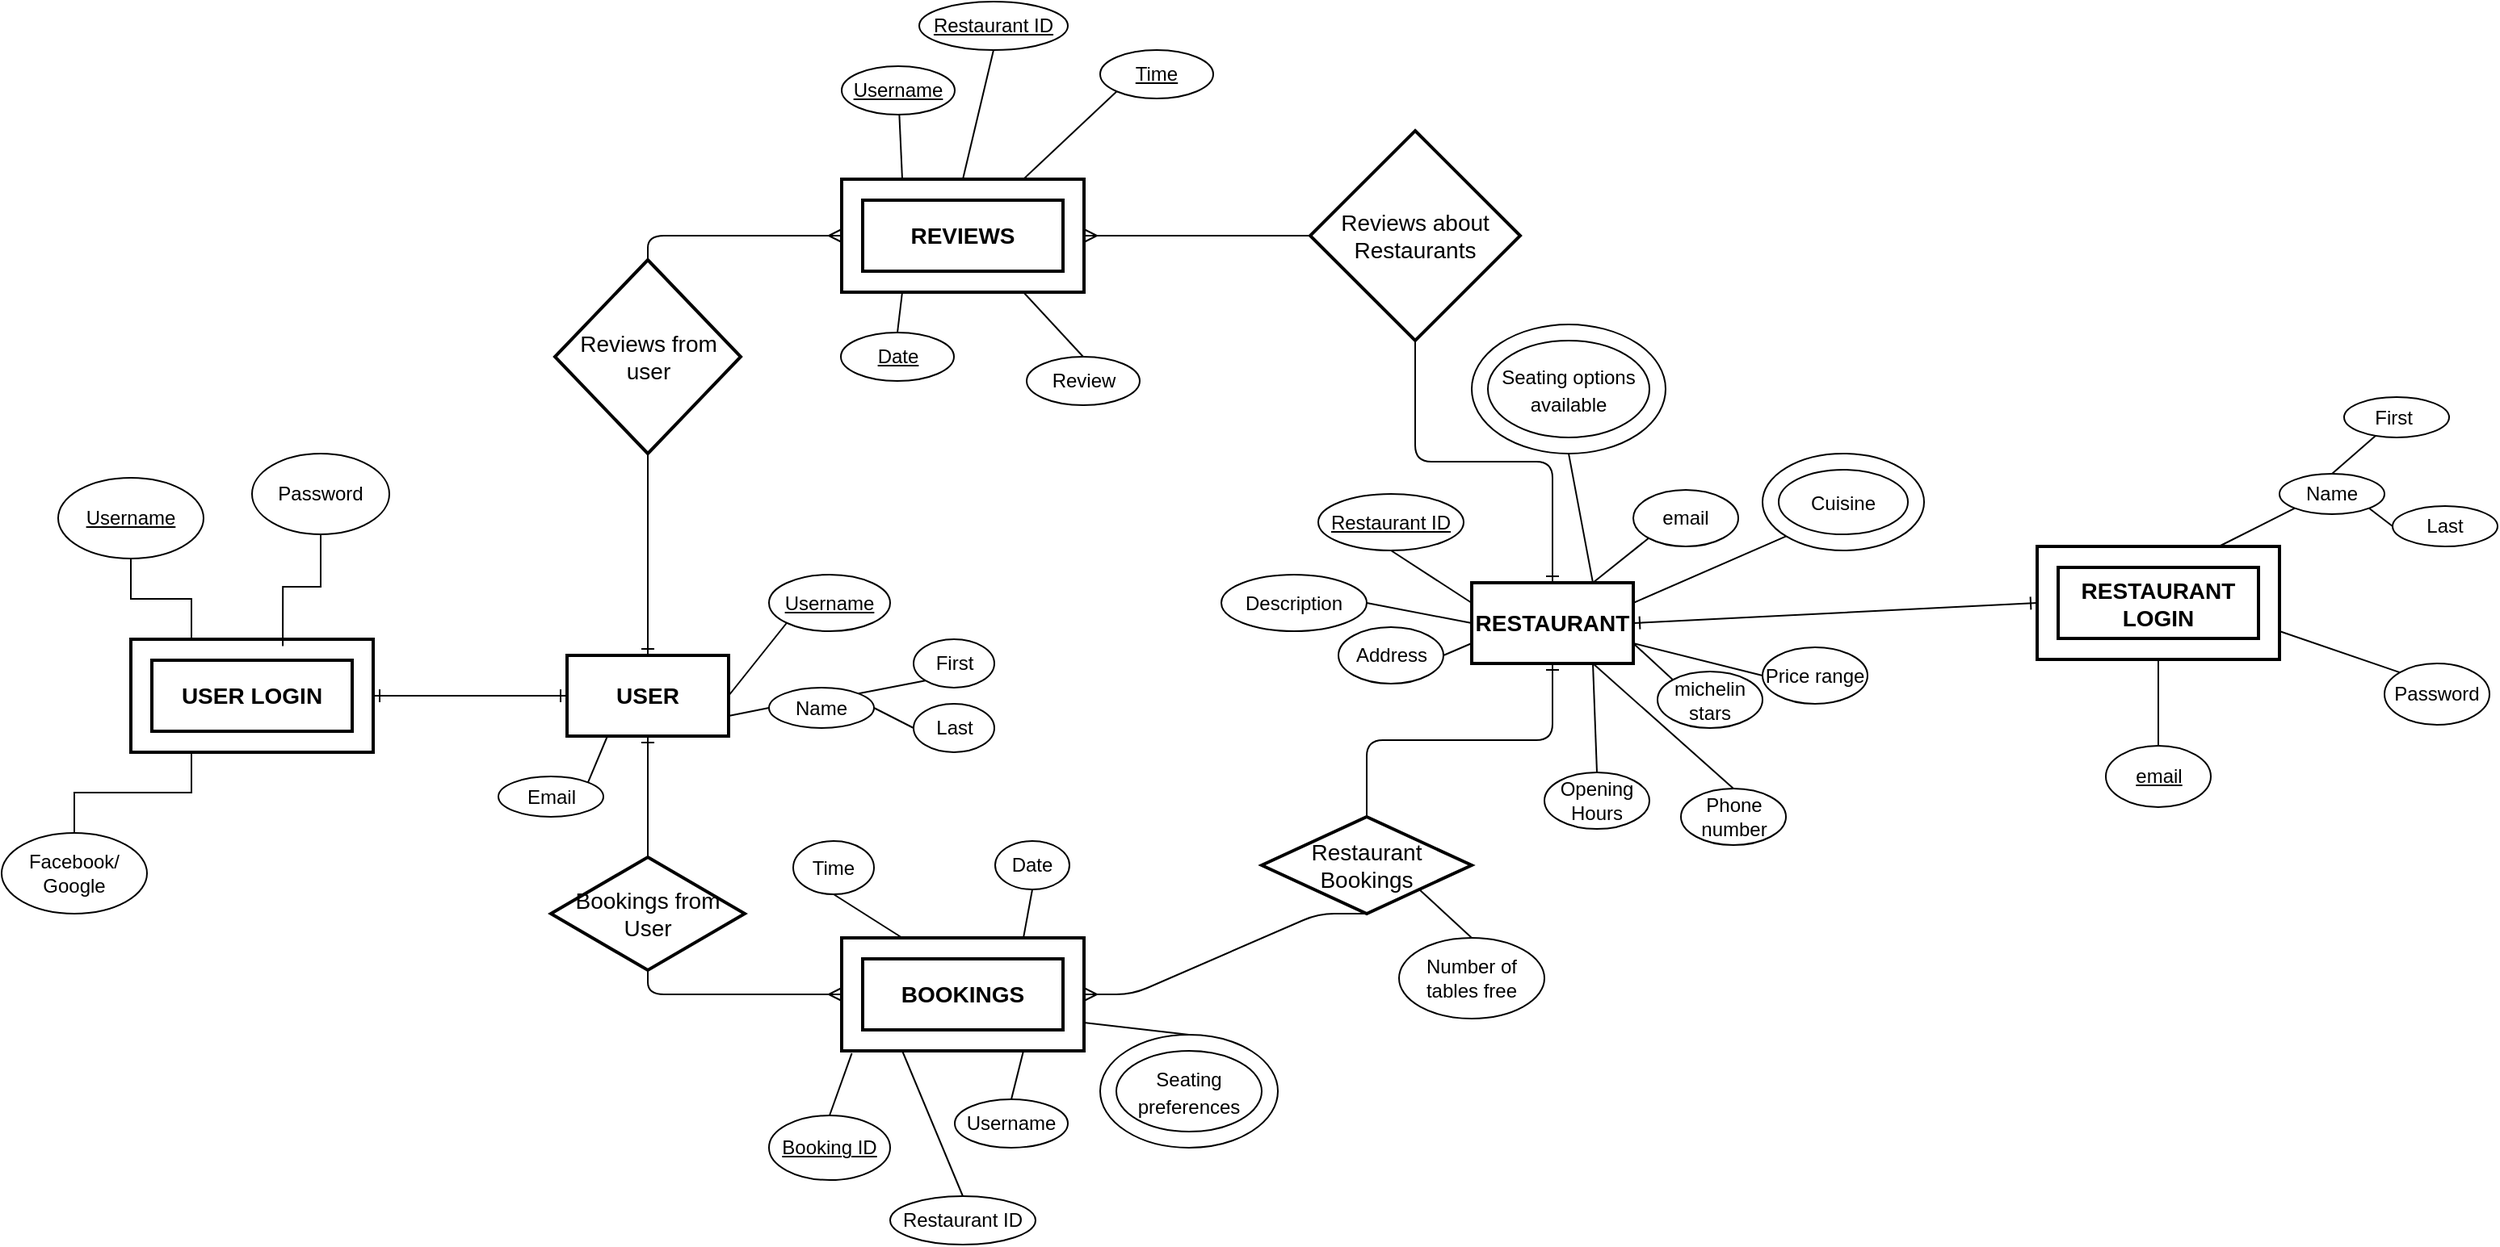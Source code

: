 <mxfile version="10.6.7" type="google"><diagram id="lTX6IZao7ZciCisvYRg6" name="Page-1"><mxGraphModel dx="1610" dy="1728" grid="1" gridSize="10" guides="1" tooltips="1" connect="1" arrows="1" fold="1" page="1" pageScale="1" pageWidth="850" pageHeight="1100" math="0" shadow="0"><root><mxCell id="0"/><mxCell id="1" parent="0"/><mxCell id="RPh38g_w-ORVITv4WWuo-1" value="&lt;b&gt;USER&lt;/b&gt;" style="strokeWidth=2;whiteSpace=wrap;html=1;align=center;fontSize=14;" parent="1" vertex="1"><mxGeometry x="160" y="105" width="100" height="50" as="geometry"/></mxCell><mxCell id="RPh38g_w-ORVITv4WWuo-111" style="edgeStyle=none;rounded=0;orthogonalLoop=1;jettySize=auto;html=1;exitX=0.75;exitY=0;exitDx=0;exitDy=0;entryX=0.5;entryY=1;entryDx=0;entryDy=0;startArrow=none;startFill=0;endArrow=none;endFill=0;" parent="1" source="RPh38g_w-ORVITv4WWuo-6" target="RPh38g_w-ORVITv4WWuo-110" edge="1"><mxGeometry relative="1" as="geometry"/></mxCell><mxCell id="RPh38g_w-ORVITv4WWuo-6" value="RESTAURANT" style="strokeWidth=2;whiteSpace=wrap;html=1;align=center;fontSize=14;fontStyle=1" parent="1" vertex="1"><mxGeometry x="720" y="60" width="100" height="50" as="geometry"/></mxCell><mxCell id="RPh38g_w-ORVITv4WWuo-95" style="edgeStyle=none;rounded=0;orthogonalLoop=1;jettySize=auto;html=1;exitX=1;exitY=0.75;exitDx=0;exitDy=0;entryX=0.5;entryY=0;entryDx=0;entryDy=0;startArrow=none;startFill=0;endArrow=none;endFill=0;" parent="1" source="RPh38g_w-ORVITv4WWuo-10" target="RPh38g_w-ORVITv4WWuo-94" edge="1"><mxGeometry relative="1" as="geometry"/></mxCell><mxCell id="RPh38g_w-ORVITv4WWuo-10" value="&lt;b&gt;BOOKINGS&lt;/b&gt;" style="shape=ext;strokeWidth=2;margin=10;double=1;whiteSpace=wrap;html=1;align=center;fontSize=14;" parent="1" vertex="1"><mxGeometry x="330" y="280" width="150" height="70" as="geometry"/></mxCell><mxCell id="RPh38g_w-ORVITv4WWuo-146" style="edgeStyle=none;rounded=0;orthogonalLoop=1;jettySize=auto;html=1;exitX=0.25;exitY=0;exitDx=0;exitDy=0;startArrow=none;startFill=0;endArrow=none;endFill=0;" parent="1" source="RPh38g_w-ORVITv4WWuo-147" edge="1"><mxGeometry relative="1" as="geometry"><mxPoint x="360" y="-250" as="targetPoint"/></mxGeometry></mxCell><mxCell id="RPh38g_w-ORVITv4WWuo-12" value="&lt;b&gt;REVIEWS&lt;/b&gt;" style="shape=ext;strokeWidth=2;margin=10;double=1;whiteSpace=wrap;html=1;align=center;fontSize=14;" parent="1" vertex="1"><mxGeometry x="330" y="-190" width="150" height="70" as="geometry"/></mxCell><mxCell id="RPh38g_w-ORVITv4WWuo-14" value="&lt;b&gt;USER LOGIN&lt;/b&gt;" style="shape=ext;strokeWidth=2;margin=10;double=1;whiteSpace=wrap;html=1;align=center;fontSize=14;" parent="1" vertex="1"><mxGeometry x="-110" y="95" width="150" height="70" as="geometry"/></mxCell><mxCell id="RPh38g_w-ORVITv4WWuo-15" value="" style="fontSize=12;html=1;endArrow=ERone;endFill=0;exitX=1;exitY=0.5;exitDx=0;exitDy=0;entryX=0;entryY=0.5;entryDx=0;entryDy=0;startArrow=ERone;startFill=0;" parent="1" source="RPh38g_w-ORVITv4WWuo-14" target="RPh38g_w-ORVITv4WWuo-1" edge="1"><mxGeometry width="100" height="100" relative="1" as="geometry"><mxPoint y="240" as="sourcePoint"/><mxPoint x="100" y="140" as="targetPoint"/></mxGeometry></mxCell><mxCell id="RPh38g_w-ORVITv4WWuo-22" value="" style="fontSize=12;html=1;endArrow=ERmany;endFill=0;exitX=0.5;exitY=1;exitDx=0;exitDy=0;entryX=0;entryY=0.5;entryDx=0;entryDy=0;startArrow=none;startFill=0;edgeStyle=orthogonalEdgeStyle;" parent="1" source="RPh38g_w-ORVITv4WWuo-23" target="RPh38g_w-ORVITv4WWuo-10" edge="1"><mxGeometry width="100" height="100" relative="1" as="geometry"><mxPoint x="-140" y="640" as="sourcePoint"/><mxPoint x="250" y="406" as="targetPoint"/></mxGeometry></mxCell><mxCell id="RPh38g_w-ORVITv4WWuo-23" value="Bookings from User" style="shape=rhombus;strokeWidth=2;fontSize=17;perimeter=rhombusPerimeter;whiteSpace=wrap;html=1;align=center;fontSize=14;" parent="1" vertex="1"><mxGeometry x="150" y="230" width="120" height="70" as="geometry"/></mxCell><mxCell id="RPh38g_w-ORVITv4WWuo-24" value="" style="fontSize=12;html=1;endArrow=none;endFill=0;exitX=0.5;exitY=1;exitDx=0;exitDy=0;entryX=0.5;entryY=0;entryDx=0;entryDy=0;startArrow=ERone;startFill=0;edgeStyle=orthogonalEdgeStyle;" parent="1" source="RPh38g_w-ORVITv4WWuo-1" target="RPh38g_w-ORVITv4WWuo-23" edge="1"><mxGeometry width="100" height="100" relative="1" as="geometry"><mxPoint x="200.143" y="180.143" as="sourcePoint"/><mxPoint x="330.143" y="314.429" as="targetPoint"/></mxGeometry></mxCell><mxCell id="RPh38g_w-ORVITv4WWuo-132" style="edgeStyle=none;rounded=0;orthogonalLoop=1;jettySize=auto;html=1;exitX=0.75;exitY=0;exitDx=0;exitDy=0;entryX=0;entryY=1;entryDx=0;entryDy=0;startArrow=none;startFill=0;endArrow=none;endFill=0;" parent="1" source="RPh38g_w-ORVITv4WWuo-25" target="RPh38g_w-ORVITv4WWuo-131" edge="1"><mxGeometry relative="1" as="geometry"/></mxCell><mxCell id="RPh38g_w-ORVITv4WWuo-143" style="edgeStyle=none;rounded=0;orthogonalLoop=1;jettySize=auto;html=1;exitX=1;exitY=0.75;exitDx=0;exitDy=0;entryX=0;entryY=0;entryDx=0;entryDy=0;startArrow=none;startFill=0;endArrow=none;endFill=0;" parent="1" source="RPh38g_w-ORVITv4WWuo-25" target="RPh38g_w-ORVITv4WWuo-141" edge="1"><mxGeometry relative="1" as="geometry"/></mxCell><mxCell id="RPh38g_w-ORVITv4WWuo-25" value="&lt;b&gt;RESTAURANT LOGIN&lt;/b&gt;" style="shape=ext;strokeWidth=2;margin=10;double=1;whiteSpace=wrap;html=1;align=center;fontSize=14;" parent="1" vertex="1"><mxGeometry x="1070" y="37.5" width="150" height="70" as="geometry"/></mxCell><mxCell id="RPh38g_w-ORVITv4WWuo-26" value="" style="fontSize=12;html=1;endArrow=ERone;endFill=0;entryX=0;entryY=0.5;entryDx=0;entryDy=0;startArrow=ERone;startFill=0;exitX=1;exitY=0.5;exitDx=0;exitDy=0;" parent="1" source="RPh38g_w-ORVITv4WWuo-6" target="RPh38g_w-ORVITv4WWuo-25" edge="1"><mxGeometry width="100" height="100" relative="1" as="geometry"><mxPoint x="720" y="104" as="sourcePoint"/><mxPoint x="790.143" y="176.929" as="targetPoint"/></mxGeometry></mxCell><mxCell id="RPh38g_w-ORVITv4WWuo-27" style="edgeStyle=orthogonalEdgeStyle;rounded=0;orthogonalLoop=1;jettySize=auto;html=1;exitX=1;exitY=0.25;exitDx=0;exitDy=0;entryX=1;entryY=0.5;entryDx=0;entryDy=0;startArrow=none;startFill=0;endArrow=none;endFill=0;" parent="1" source="RPh38g_w-ORVITv4WWuo-6" target="RPh38g_w-ORVITv4WWuo-6" edge="1"><mxGeometry relative="1" as="geometry"/></mxCell><mxCell id="RPh38g_w-ORVITv4WWuo-34" value="" style="fontSize=12;html=1;endArrow=ERone;exitX=0.5;exitY=0;exitDx=0;exitDy=0;entryX=0.5;entryY=1;entryDx=0;entryDy=0;edgeStyle=orthogonalEdgeStyle;endFill=0;" parent="1" source="RPh38g_w-ORVITv4WWuo-40" target="RPh38g_w-ORVITv4WWuo-6" edge="1"><mxGeometry width="100" height="100" relative="1" as="geometry"><mxPoint x="570" y="330" as="sourcePoint"/><mxPoint x="670" y="230" as="targetPoint"/></mxGeometry></mxCell><mxCell id="RPh38g_w-ORVITv4WWuo-98" style="edgeStyle=none;rounded=0;orthogonalLoop=1;jettySize=auto;html=1;exitX=1;exitY=1;exitDx=0;exitDy=0;entryX=0.5;entryY=0;entryDx=0;entryDy=0;startArrow=none;startFill=0;endArrow=none;endFill=0;" parent="1" source="RPh38g_w-ORVITv4WWuo-40" target="RPh38g_w-ORVITv4WWuo-97" edge="1"><mxGeometry relative="1" as="geometry"/></mxCell><mxCell id="RPh38g_w-ORVITv4WWuo-40" value="Restaurant Bookings" style="shape=rhombus;strokeWidth=2;fontSize=17;perimeter=rhombusPerimeter;whiteSpace=wrap;html=1;align=center;fontSize=14;" parent="1" vertex="1"><mxGeometry x="590" y="205" width="130" height="60" as="geometry"/></mxCell><mxCell id="RPh38g_w-ORVITv4WWuo-41" value="" style="edgeStyle=entityRelationEdgeStyle;fontSize=12;html=1;endArrow=none;exitX=1;exitY=0.5;exitDx=0;exitDy=0;startArrow=ERmany;startFill=0;endFill=0;" parent="1" source="RPh38g_w-ORVITv4WWuo-10" edge="1"><mxGeometry width="100" height="100" relative="1" as="geometry"><mxPoint x="480.143" y="314.429" as="sourcePoint"/><mxPoint x="655" y="265" as="targetPoint"/></mxGeometry></mxCell><mxCell id="RPh38g_w-ORVITv4WWuo-43" value="" style="edgeStyle=orthogonalEdgeStyle;fontSize=12;html=1;endArrow=ERone;entryX=0.5;entryY=0;entryDx=0;entryDy=0;exitX=0.5;exitY=1;exitDx=0;exitDy=0;startArrow=none;startFill=0;endFill=0;" parent="1" source="RPh38g_w-ORVITv4WWuo-44" target="RPh38g_w-ORVITv4WWuo-6" edge="1"><mxGeometry width="100" height="100" relative="1" as="geometry"><mxPoint x="260" y="630" as="sourcePoint"/><mxPoint x="360" y="530" as="targetPoint"/></mxGeometry></mxCell><mxCell id="RPh38g_w-ORVITv4WWuo-44" value="Reviews about Restaurants&lt;br&gt;" style="shape=rhombus;strokeWidth=2;fontSize=17;perimeter=rhombusPerimeter;whiteSpace=wrap;html=1;align=center;fontSize=14;" parent="1" vertex="1"><mxGeometry x="620" y="-220" width="130" height="130" as="geometry"/></mxCell><mxCell id="RPh38g_w-ORVITv4WWuo-45" value="" style="edgeStyle=orthogonalEdgeStyle;fontSize=12;html=1;endArrow=none;entryX=0;entryY=0.5;entryDx=0;entryDy=0;exitX=1;exitY=0.5;exitDx=0;exitDy=0;startArrow=ERmany;startFill=0;endFill=0;" parent="1" source="RPh38g_w-ORVITv4WWuo-12" target="RPh38g_w-ORVITv4WWuo-44" edge="1"><mxGeometry width="100" height="100" relative="1" as="geometry"><mxPoint x="767" y="439" as="sourcePoint"/><mxPoint x="715" y="140" as="targetPoint"/></mxGeometry></mxCell><mxCell id="RPh38g_w-ORVITv4WWuo-48" style="edgeStyle=orthogonalEdgeStyle;rounded=0;orthogonalLoop=1;jettySize=auto;html=1;exitX=0.5;exitY=0;exitDx=0;exitDy=0;entryX=0.25;entryY=1;entryDx=0;entryDy=0;startArrow=none;startFill=0;endArrow=none;endFill=0;" parent="1" source="RPh38g_w-ORVITv4WWuo-46" target="RPh38g_w-ORVITv4WWuo-14" edge="1"><mxGeometry relative="1" as="geometry"/></mxCell><mxCell id="RPh38g_w-ORVITv4WWuo-46" value="Facebook/&lt;br&gt;Google" style="ellipse;whiteSpace=wrap;html=1;" parent="1" vertex="1"><mxGeometry x="-190" y="215" width="90" height="50" as="geometry"/></mxCell><mxCell id="RPh38g_w-ORVITv4WWuo-50" value="" style="edgeStyle=orthogonalEdgeStyle;fontSize=12;html=1;endArrow=ERone;entryX=0.5;entryY=0;entryDx=0;entryDy=0;exitX=0.5;exitY=1;exitDx=0;exitDy=0;endFill=0;" parent="1" source="RPh38g_w-ORVITv4WWuo-52" target="RPh38g_w-ORVITv4WWuo-1" edge="1"><mxGeometry width="100" height="100" relative="1" as="geometry"><mxPoint x="-20" y="470" as="sourcePoint"/><mxPoint x="80" y="370" as="targetPoint"/></mxGeometry></mxCell><mxCell id="RPh38g_w-ORVITv4WWuo-52" value="Reviews from user&lt;br&gt;" style="shape=rhombus;strokeWidth=2;fontSize=17;perimeter=rhombusPerimeter;whiteSpace=wrap;html=1;align=center;fontSize=14;" parent="1" vertex="1"><mxGeometry x="152.5" y="-140" width="115" height="120" as="geometry"/></mxCell><mxCell id="RPh38g_w-ORVITv4WWuo-53" value="" style="edgeStyle=orthogonalEdgeStyle;fontSize=12;html=1;endArrow=none;entryX=0.5;entryY=0;entryDx=0;entryDy=0;exitX=0;exitY=0.5;exitDx=0;exitDy=0;endFill=0;startArrow=ERmany;startFill=0;" parent="1" source="RPh38g_w-ORVITv4WWuo-12" target="RPh38g_w-ORVITv4WWuo-52" edge="1"><mxGeometry width="100" height="100" relative="1" as="geometry"><mxPoint x="329.667" y="-154.667" as="sourcePoint"/><mxPoint x="209.667" y="105.333" as="targetPoint"/></mxGeometry></mxCell><mxCell id="RPh38g_w-ORVITv4WWuo-62" style="edgeStyle=orthogonalEdgeStyle;rounded=0;orthogonalLoop=1;jettySize=auto;html=1;exitX=0.5;exitY=1;exitDx=0;exitDy=0;entryX=0.25;entryY=0;entryDx=0;entryDy=0;startArrow=none;startFill=0;endArrow=none;endFill=0;" parent="1" source="RPh38g_w-ORVITv4WWuo-60" target="RPh38g_w-ORVITv4WWuo-14" edge="1"><mxGeometry relative="1" as="geometry"/></mxCell><mxCell id="RPh38g_w-ORVITv4WWuo-60" value="&lt;u&gt;Username&lt;/u&gt;" style="ellipse;whiteSpace=wrap;html=1;" parent="1" vertex="1"><mxGeometry x="-155" y="-5" width="90" height="50" as="geometry"/></mxCell><mxCell id="RPh38g_w-ORVITv4WWuo-64" style="edgeStyle=orthogonalEdgeStyle;rounded=0;orthogonalLoop=1;jettySize=auto;html=1;exitX=0.5;exitY=1;exitDx=0;exitDy=0;startArrow=none;startFill=0;endArrow=none;endFill=0;entryX=0.627;entryY=0.06;entryDx=0;entryDy=0;entryPerimeter=0;" parent="1" source="RPh38g_w-ORVITv4WWuo-63" target="RPh38g_w-ORVITv4WWuo-14" edge="1"><mxGeometry relative="1" as="geometry"><mxPoint x="10" y="90" as="targetPoint"/></mxGeometry></mxCell><mxCell id="RPh38g_w-ORVITv4WWuo-63" value="Password" style="ellipse;whiteSpace=wrap;html=1;" parent="1" vertex="1"><mxGeometry x="-35" y="-20" width="85" height="50" as="geometry"/></mxCell><mxCell id="RPh38g_w-ORVITv4WWuo-69" style="rounded=0;orthogonalLoop=1;jettySize=auto;html=1;exitX=0;exitY=1;exitDx=0;exitDy=0;entryX=1;entryY=0.5;entryDx=0;entryDy=0;startArrow=none;startFill=0;endArrow=none;endFill=0;" parent="1" source="RPh38g_w-ORVITv4WWuo-68" target="RPh38g_w-ORVITv4WWuo-1" edge="1"><mxGeometry relative="1" as="geometry"/></mxCell><mxCell id="RPh38g_w-ORVITv4WWuo-68" value="&lt;u&gt;Username&lt;/u&gt;" style="ellipse;whiteSpace=wrap;html=1;" parent="1" vertex="1"><mxGeometry x="285" y="55" width="75" height="35" as="geometry"/></mxCell><mxCell id="RPh38g_w-ORVITv4WWuo-74" style="edgeStyle=none;rounded=0;orthogonalLoop=1;jettySize=auto;html=1;exitX=0;exitY=0.5;exitDx=0;exitDy=0;entryX=1;entryY=0.75;entryDx=0;entryDy=0;startArrow=none;startFill=0;endArrow=none;endFill=0;" parent="1" source="RPh38g_w-ORVITv4WWuo-70" target="RPh38g_w-ORVITv4WWuo-1" edge="1"><mxGeometry relative="1" as="geometry"/></mxCell><mxCell id="RPh38g_w-ORVITv4WWuo-75" style="edgeStyle=none;rounded=0;orthogonalLoop=1;jettySize=auto;html=1;exitX=1;exitY=0;exitDx=0;exitDy=0;startArrow=none;startFill=0;endArrow=none;endFill=0;entryX=0;entryY=1;entryDx=0;entryDy=0;" parent="1" source="RPh38g_w-ORVITv4WWuo-70" target="RPh38g_w-ORVITv4WWuo-76" edge="1"><mxGeometry relative="1" as="geometry"><mxPoint x="390" y="110" as="targetPoint"/></mxGeometry></mxCell><mxCell id="RPh38g_w-ORVITv4WWuo-80" style="edgeStyle=none;rounded=0;orthogonalLoop=1;jettySize=auto;html=1;exitX=1;exitY=0.5;exitDx=0;exitDy=0;entryX=0;entryY=0.5;entryDx=0;entryDy=0;startArrow=none;startFill=0;endArrow=none;endFill=0;" parent="1" source="RPh38g_w-ORVITv4WWuo-70" target="RPh38g_w-ORVITv4WWuo-78" edge="1"><mxGeometry relative="1" as="geometry"/></mxCell><mxCell id="RPh38g_w-ORVITv4WWuo-70" value="Name" style="ellipse;whiteSpace=wrap;html=1;" parent="1" vertex="1"><mxGeometry x="285" y="125" width="65" height="25" as="geometry"/></mxCell><mxCell id="RPh38g_w-ORVITv4WWuo-76" value="First" style="ellipse;whiteSpace=wrap;html=1;" parent="1" vertex="1"><mxGeometry x="374.5" y="95" width="50" height="30" as="geometry"/></mxCell><mxCell id="RPh38g_w-ORVITv4WWuo-78" value="Last" style="ellipse;whiteSpace=wrap;html=1;" parent="1" vertex="1"><mxGeometry x="374.5" y="135" width="50" height="30" as="geometry"/></mxCell><mxCell id="RPh38g_w-ORVITv4WWuo-83" style="edgeStyle=none;rounded=0;orthogonalLoop=1;jettySize=auto;html=1;exitX=1;exitY=0;exitDx=0;exitDy=0;startArrow=none;startFill=0;endArrow=none;endFill=0;entryX=0.25;entryY=1;entryDx=0;entryDy=0;" parent="1" source="RPh38g_w-ORVITv4WWuo-81" target="RPh38g_w-ORVITv4WWuo-1" edge="1"><mxGeometry relative="1" as="geometry"><mxPoint x="160" y="150" as="targetPoint"/></mxGeometry></mxCell><mxCell id="RPh38g_w-ORVITv4WWuo-81" value="Email" style="ellipse;whiteSpace=wrap;html=1;" parent="1" vertex="1"><mxGeometry x="117.5" y="180" width="65" height="25" as="geometry"/></mxCell><mxCell id="RPh38g_w-ORVITv4WWuo-85" style="edgeStyle=none;rounded=0;orthogonalLoop=1;jettySize=auto;html=1;exitX=0.5;exitY=0;exitDx=0;exitDy=0;entryX=0.042;entryY=1.021;entryDx=0;entryDy=0;startArrow=none;startFill=0;endArrow=none;endFill=0;entryPerimeter=0;" parent="1" source="RPh38g_w-ORVITv4WWuo-84" target="RPh38g_w-ORVITv4WWuo-10" edge="1"><mxGeometry relative="1" as="geometry"/></mxCell><mxCell id="RPh38g_w-ORVITv4WWuo-84" value="&lt;u&gt;Booking ID&lt;/u&gt;&lt;br&gt;" style="ellipse;whiteSpace=wrap;html=1;" parent="1" vertex="1"><mxGeometry x="285" y="390" width="75" height="40" as="geometry"/></mxCell><mxCell id="RPh38g_w-ORVITv4WWuo-87" style="edgeStyle=none;rounded=0;orthogonalLoop=1;jettySize=auto;html=1;exitX=0.5;exitY=0;exitDx=0;exitDy=0;entryX=0.25;entryY=1;entryDx=0;entryDy=0;startArrow=none;startFill=0;endArrow=none;endFill=0;" parent="1" source="RPh38g_w-ORVITv4WWuo-86" target="RPh38g_w-ORVITv4WWuo-10" edge="1"><mxGeometry relative="1" as="geometry"/></mxCell><mxCell id="RPh38g_w-ORVITv4WWuo-86" value="Restaurant ID" style="ellipse;whiteSpace=wrap;html=1;" parent="1" vertex="1"><mxGeometry x="360" y="440" width="90" height="30" as="geometry"/></mxCell><mxCell id="RPh38g_w-ORVITv4WWuo-89" style="edgeStyle=none;rounded=0;orthogonalLoop=1;jettySize=auto;html=1;exitX=0.5;exitY=0;exitDx=0;exitDy=0;entryX=0.75;entryY=1;entryDx=0;entryDy=0;startArrow=none;startFill=0;endArrow=none;endFill=0;" parent="1" source="RPh38g_w-ORVITv4WWuo-88" target="RPh38g_w-ORVITv4WWuo-10" edge="1"><mxGeometry relative="1" as="geometry"/></mxCell><mxCell id="RPh38g_w-ORVITv4WWuo-88" value="Username" style="ellipse;whiteSpace=wrap;html=1;" parent="1" vertex="1"><mxGeometry x="400" y="380" width="70" height="30" as="geometry"/></mxCell><mxCell id="RPh38g_w-ORVITv4WWuo-91" style="edgeStyle=none;rounded=0;orthogonalLoop=1;jettySize=auto;html=1;exitX=0.5;exitY=1;exitDx=0;exitDy=0;entryX=0.25;entryY=0;entryDx=0;entryDy=0;startArrow=none;startFill=0;endArrow=none;endFill=0;" parent="1" source="RPh38g_w-ORVITv4WWuo-90" target="RPh38g_w-ORVITv4WWuo-10" edge="1"><mxGeometry relative="1" as="geometry"/></mxCell><mxCell id="RPh38g_w-ORVITv4WWuo-90" value="Time" style="ellipse;whiteSpace=wrap;html=1;" parent="1" vertex="1"><mxGeometry x="300" y="220" width="50" height="33" as="geometry"/></mxCell><mxCell id="RPh38g_w-ORVITv4WWuo-93" style="edgeStyle=none;rounded=0;orthogonalLoop=1;jettySize=auto;html=1;exitX=0.5;exitY=1;exitDx=0;exitDy=0;entryX=0.75;entryY=0;entryDx=0;entryDy=0;startArrow=none;startFill=0;endArrow=none;endFill=0;" parent="1" source="RPh38g_w-ORVITv4WWuo-92" target="RPh38g_w-ORVITv4WWuo-10" edge="1"><mxGeometry relative="1" as="geometry"/></mxCell><mxCell id="RPh38g_w-ORVITv4WWuo-92" value="Date" style="ellipse;whiteSpace=wrap;html=1;" parent="1" vertex="1"><mxGeometry x="425" y="220" width="46" height="30" as="geometry"/></mxCell><mxCell id="RPh38g_w-ORVITv4WWuo-94" value="&lt;font style=&quot;font-size: 12px&quot;&gt;Seating preferences&lt;/font&gt;" style="ellipse;shape=doubleEllipse;margin=10;strokeWidth=1;fontSize=14;whiteSpace=wrap;html=1;align=center;" parent="1" vertex="1"><mxGeometry x="490" y="340" width="110" height="70" as="geometry"/></mxCell><mxCell id="RPh38g_w-ORVITv4WWuo-97" value="Number of tables free" style="ellipse;whiteSpace=wrap;html=1;" parent="1" vertex="1"><mxGeometry x="675" y="280" width="90" height="50" as="geometry"/></mxCell><mxCell id="RPh38g_w-ORVITv4WWuo-100" style="edgeStyle=none;rounded=0;orthogonalLoop=1;jettySize=auto;html=1;exitX=0.5;exitY=1;exitDx=0;exitDy=0;entryX=0;entryY=0.25;entryDx=0;entryDy=0;startArrow=none;startFill=0;endArrow=none;endFill=0;" parent="1" source="RPh38g_w-ORVITv4WWuo-99" target="RPh38g_w-ORVITv4WWuo-6" edge="1"><mxGeometry relative="1" as="geometry"/></mxCell><mxCell id="RPh38g_w-ORVITv4WWuo-99" value="&lt;u&gt;Restaurant ID&lt;/u&gt;" style="ellipse;whiteSpace=wrap;html=1;" parent="1" vertex="1"><mxGeometry x="625" y="5" width="90" height="35" as="geometry"/></mxCell><mxCell id="RPh38g_w-ORVITv4WWuo-105" style="edgeStyle=none;rounded=0;orthogonalLoop=1;jettySize=auto;html=1;exitX=1;exitY=0.5;exitDx=0;exitDy=0;entryX=0;entryY=0.5;entryDx=0;entryDy=0;startArrow=none;startFill=0;endArrow=none;endFill=0;" parent="1" source="RPh38g_w-ORVITv4WWuo-104" target="RPh38g_w-ORVITv4WWuo-6" edge="1"><mxGeometry relative="1" as="geometry"/></mxCell><mxCell id="RPh38g_w-ORVITv4WWuo-104" value="Description" style="ellipse;whiteSpace=wrap;html=1;" parent="1" vertex="1"><mxGeometry x="565" y="55" width="90" height="35" as="geometry"/></mxCell><mxCell id="RPh38g_w-ORVITv4WWuo-108" style="edgeStyle=none;rounded=0;orthogonalLoop=1;jettySize=auto;html=1;exitX=1;exitY=0.5;exitDx=0;exitDy=0;entryX=0;entryY=0.75;entryDx=0;entryDy=0;startArrow=none;startFill=0;endArrow=none;endFill=0;" parent="1" source="RPh38g_w-ORVITv4WWuo-107" target="RPh38g_w-ORVITv4WWuo-6" edge="1"><mxGeometry relative="1" as="geometry"/></mxCell><mxCell id="RPh38g_w-ORVITv4WWuo-107" value="Address" style="ellipse;whiteSpace=wrap;html=1;" parent="1" vertex="1"><mxGeometry x="637.5" y="87.5" width="65" height="35" as="geometry"/></mxCell><mxCell id="RPh38g_w-ORVITv4WWuo-110" value="&lt;font style=&quot;font-size: 12px&quot;&gt;Seating options available&lt;/font&gt;" style="ellipse;shape=doubleEllipse;margin=10;strokeWidth=1;fontSize=14;whiteSpace=wrap;html=1;align=center;" parent="1" vertex="1"><mxGeometry x="720" y="-100" width="120" height="80" as="geometry"/></mxCell><mxCell id="RPh38g_w-ORVITv4WWuo-113" style="edgeStyle=none;rounded=0;orthogonalLoop=1;jettySize=auto;html=1;exitX=0;exitY=1;exitDx=0;exitDy=0;entryX=0.75;entryY=0;entryDx=0;entryDy=0;startArrow=none;startFill=0;endArrow=none;endFill=0;" parent="1" source="RPh38g_w-ORVITv4WWuo-112" target="RPh38g_w-ORVITv4WWuo-6" edge="1"><mxGeometry relative="1" as="geometry"/></mxCell><mxCell id="RPh38g_w-ORVITv4WWuo-112" value="email" style="ellipse;whiteSpace=wrap;html=1;" parent="1" vertex="1"><mxGeometry x="820" y="2.5" width="65" height="35" as="geometry"/></mxCell><mxCell id="RPh38g_w-ORVITv4WWuo-116" style="edgeStyle=none;rounded=0;orthogonalLoop=1;jettySize=auto;html=1;exitX=0;exitY=0.5;exitDx=0;exitDy=0;entryX=1;entryY=0.75;entryDx=0;entryDy=0;startArrow=none;startFill=0;endArrow=none;endFill=0;" parent="1" source="RPh38g_w-ORVITv4WWuo-114" target="RPh38g_w-ORVITv4WWuo-6" edge="1"><mxGeometry relative="1" as="geometry"/></mxCell><mxCell id="RPh38g_w-ORVITv4WWuo-114" value="Price range" style="ellipse;whiteSpace=wrap;html=1;" parent="1" vertex="1"><mxGeometry x="900" y="100" width="65" height="35" as="geometry"/></mxCell><mxCell id="RPh38g_w-ORVITv4WWuo-120" style="edgeStyle=none;rounded=0;orthogonalLoop=1;jettySize=auto;html=1;exitX=0;exitY=0;exitDx=0;exitDy=0;entryX=1;entryY=0.75;entryDx=0;entryDy=0;startArrow=none;startFill=0;endArrow=none;endFill=0;" parent="1" source="RPh38g_w-ORVITv4WWuo-119" target="RPh38g_w-ORVITv4WWuo-6" edge="1"><mxGeometry relative="1" as="geometry"/></mxCell><mxCell id="RPh38g_w-ORVITv4WWuo-119" value="michelin stars" style="ellipse;whiteSpace=wrap;html=1;" parent="1" vertex="1"><mxGeometry x="835" y="115" width="65" height="35" as="geometry"/></mxCell><mxCell id="RPh38g_w-ORVITv4WWuo-124" style="edgeStyle=none;rounded=0;orthogonalLoop=1;jettySize=auto;html=1;exitX=0.5;exitY=0;exitDx=0;exitDy=0;entryX=0.75;entryY=1;entryDx=0;entryDy=0;startArrow=none;startFill=0;endArrow=none;endFill=0;" parent="1" source="RPh38g_w-ORVITv4WWuo-122" target="RPh38g_w-ORVITv4WWuo-6" edge="1"><mxGeometry relative="1" as="geometry"/></mxCell><mxCell id="RPh38g_w-ORVITv4WWuo-122" value="Phone number" style="ellipse;whiteSpace=wrap;html=1;" parent="1" vertex="1"><mxGeometry x="849.5" y="187.5" width="65" height="35" as="geometry"/></mxCell><mxCell id="RPh38g_w-ORVITv4WWuo-126" style="edgeStyle=none;rounded=0;orthogonalLoop=1;jettySize=auto;html=1;exitX=0.5;exitY=0;exitDx=0;exitDy=0;entryX=0.75;entryY=1;entryDx=0;entryDy=0;startArrow=none;startFill=0;endArrow=none;endFill=0;" parent="1" source="RPh38g_w-ORVITv4WWuo-125" target="RPh38g_w-ORVITv4WWuo-6" edge="1"><mxGeometry relative="1" as="geometry"/></mxCell><mxCell id="RPh38g_w-ORVITv4WWuo-125" value="Opening Hours" style="ellipse;whiteSpace=wrap;html=1;" parent="1" vertex="1"><mxGeometry x="765" y="177.5" width="65" height="35" as="geometry"/></mxCell><mxCell id="RPh38g_w-ORVITv4WWuo-129" style="edgeStyle=none;rounded=0;orthogonalLoop=1;jettySize=auto;html=1;exitX=0;exitY=1;exitDx=0;exitDy=0;entryX=1;entryY=0.25;entryDx=0;entryDy=0;startArrow=none;startFill=0;endArrow=none;endFill=0;" parent="1" source="RPh38g_w-ORVITv4WWuo-128" target="RPh38g_w-ORVITv4WWuo-6" edge="1"><mxGeometry relative="1" as="geometry"/></mxCell><mxCell id="RPh38g_w-ORVITv4WWuo-128" value="&lt;span style=&quot;font-size: 12px&quot;&gt;Cuisine&lt;/span&gt;" style="ellipse;shape=doubleEllipse;margin=10;strokeWidth=1;fontSize=14;whiteSpace=wrap;html=1;align=center;" parent="1" vertex="1"><mxGeometry x="900" y="-20" width="100" height="60" as="geometry"/></mxCell><mxCell id="RPh38g_w-ORVITv4WWuo-131" value="Name" style="ellipse;whiteSpace=wrap;html=1;" parent="1" vertex="1"><mxGeometry x="1220" y="-7.5" width="65" height="25" as="geometry"/></mxCell><mxCell id="RPh38g_w-ORVITv4WWuo-134" value="First&amp;nbsp;" style="ellipse;whiteSpace=wrap;html=1;" parent="1" vertex="1"><mxGeometry x="1260" y="-55" width="65" height="25" as="geometry"/></mxCell><mxCell id="RPh38g_w-ORVITv4WWuo-136" style="edgeStyle=none;rounded=0;orthogonalLoop=1;jettySize=auto;html=1;exitX=0.5;exitY=0;exitDx=0;exitDy=0;startArrow=none;startFill=0;endArrow=none;endFill=0;" parent="1" source="RPh38g_w-ORVITv4WWuo-131" target="RPh38g_w-ORVITv4WWuo-134" edge="1"><mxGeometry relative="1" as="geometry"><mxPoint x="1270" y="-60" as="targetPoint"/><mxPoint x="1253" y="-8" as="sourcePoint"/></mxGeometry></mxCell><mxCell id="RPh38g_w-ORVITv4WWuo-140" style="edgeStyle=none;rounded=0;orthogonalLoop=1;jettySize=auto;html=1;exitX=0;exitY=0.5;exitDx=0;exitDy=0;entryX=1;entryY=1;entryDx=0;entryDy=0;startArrow=none;startFill=0;endArrow=none;endFill=0;" parent="1" source="RPh38g_w-ORVITv4WWuo-139" target="RPh38g_w-ORVITv4WWuo-131" edge="1"><mxGeometry relative="1" as="geometry"/></mxCell><mxCell id="RPh38g_w-ORVITv4WWuo-139" value="Last" style="ellipse;whiteSpace=wrap;html=1;" parent="1" vertex="1"><mxGeometry x="1290" y="12.5" width="65" height="25" as="geometry"/></mxCell><mxCell id="RPh38g_w-ORVITv4WWuo-141" value="Password" style="ellipse;whiteSpace=wrap;html=1;" parent="1" vertex="1"><mxGeometry x="1285" y="110" width="65" height="38" as="geometry"/></mxCell><mxCell id="RPh38g_w-ORVITv4WWuo-145" style="edgeStyle=none;rounded=0;orthogonalLoop=1;jettySize=auto;html=1;exitX=0.5;exitY=0;exitDx=0;exitDy=0;entryX=0.5;entryY=1;entryDx=0;entryDy=0;startArrow=none;startFill=0;endArrow=none;endFill=0;" parent="1" source="RPh38g_w-ORVITv4WWuo-144" target="RPh38g_w-ORVITv4WWuo-25" edge="1"><mxGeometry relative="1" as="geometry"/></mxCell><mxCell id="RPh38g_w-ORVITv4WWuo-144" value="&lt;u&gt;email&lt;/u&gt;" style="ellipse;whiteSpace=wrap;html=1;" parent="1" vertex="1"><mxGeometry x="1112.5" y="161" width="65" height="38" as="geometry"/></mxCell><mxCell id="RPh38g_w-ORVITv4WWuo-147" value="&lt;u&gt;Username&lt;/u&gt;" style="ellipse;whiteSpace=wrap;html=1;" parent="1" vertex="1"><mxGeometry x="330" y="-260" width="70" height="30" as="geometry"/></mxCell><mxCell id="RPh38g_w-ORVITv4WWuo-148" style="edgeStyle=none;rounded=0;orthogonalLoop=1;jettySize=auto;html=1;exitX=0.25;exitY=0;exitDx=0;exitDy=0;startArrow=none;startFill=0;endArrow=none;endFill=0;" parent="1" source="RPh38g_w-ORVITv4WWuo-12" target="RPh38g_w-ORVITv4WWuo-147" edge="1"><mxGeometry relative="1" as="geometry"><mxPoint x="360" y="-250" as="targetPoint"/><mxPoint x="368" y="-189.667" as="sourcePoint"/></mxGeometry></mxCell><mxCell id="RPh38g_w-ORVITv4WWuo-150" style="edgeStyle=none;rounded=0;orthogonalLoop=1;jettySize=auto;html=1;exitX=0.5;exitY=1;exitDx=0;exitDy=0;entryX=0.5;entryY=0;entryDx=0;entryDy=0;startArrow=none;startFill=0;endArrow=none;endFill=0;" parent="1" source="RPh38g_w-ORVITv4WWuo-149" target="RPh38g_w-ORVITv4WWuo-12" edge="1"><mxGeometry relative="1" as="geometry"/></mxCell><mxCell id="RPh38g_w-ORVITv4WWuo-149" value="&lt;u&gt;Restaurant ID&lt;/u&gt;" style="ellipse;whiteSpace=wrap;html=1;" parent="1" vertex="1"><mxGeometry x="378" y="-300" width="92" height="30" as="geometry"/></mxCell><mxCell id="RPh38g_w-ORVITv4WWuo-152" style="edgeStyle=none;rounded=0;orthogonalLoop=1;jettySize=auto;html=1;exitX=0;exitY=1;exitDx=0;exitDy=0;entryX=0.75;entryY=0;entryDx=0;entryDy=0;startArrow=none;startFill=0;endArrow=none;endFill=0;" parent="1" source="RPh38g_w-ORVITv4WWuo-151" target="RPh38g_w-ORVITv4WWuo-12" edge="1"><mxGeometry relative="1" as="geometry"/></mxCell><mxCell id="RPh38g_w-ORVITv4WWuo-151" value="&lt;u&gt;Time&lt;/u&gt;" style="ellipse;whiteSpace=wrap;html=1;" parent="1" vertex="1"><mxGeometry x="490" y="-270" width="70" height="30" as="geometry"/></mxCell><mxCell id="RPh38g_w-ORVITv4WWuo-156" style="edgeStyle=none;rounded=0;orthogonalLoop=1;jettySize=auto;html=1;exitX=0.5;exitY=0;exitDx=0;exitDy=0;entryX=0.25;entryY=1;entryDx=0;entryDy=0;startArrow=none;startFill=0;endArrow=none;endFill=0;" parent="1" source="RPh38g_w-ORVITv4WWuo-153" target="RPh38g_w-ORVITv4WWuo-12" edge="1"><mxGeometry relative="1" as="geometry"/></mxCell><mxCell id="RPh38g_w-ORVITv4WWuo-153" value="&lt;u&gt;Date&lt;/u&gt;" style="ellipse;whiteSpace=wrap;html=1;" parent="1" vertex="1"><mxGeometry x="329.5" y="-95" width="70" height="30" as="geometry"/></mxCell><mxCell id="RPh38g_w-ORVITv4WWuo-158" style="edgeStyle=none;rounded=0;orthogonalLoop=1;jettySize=auto;html=1;exitX=0.5;exitY=0;exitDx=0;exitDy=0;entryX=0.75;entryY=1;entryDx=0;entryDy=0;startArrow=none;startFill=0;endArrow=none;endFill=0;" parent="1" source="RPh38g_w-ORVITv4WWuo-157" target="RPh38g_w-ORVITv4WWuo-12" edge="1"><mxGeometry relative="1" as="geometry"/></mxCell><mxCell id="RPh38g_w-ORVITv4WWuo-157" value="Review" style="ellipse;whiteSpace=wrap;html=1;" parent="1" vertex="1"><mxGeometry x="444.5" y="-80" width="70" height="30" as="geometry"/></mxCell></root></mxGraphModel></diagram></mxfile>